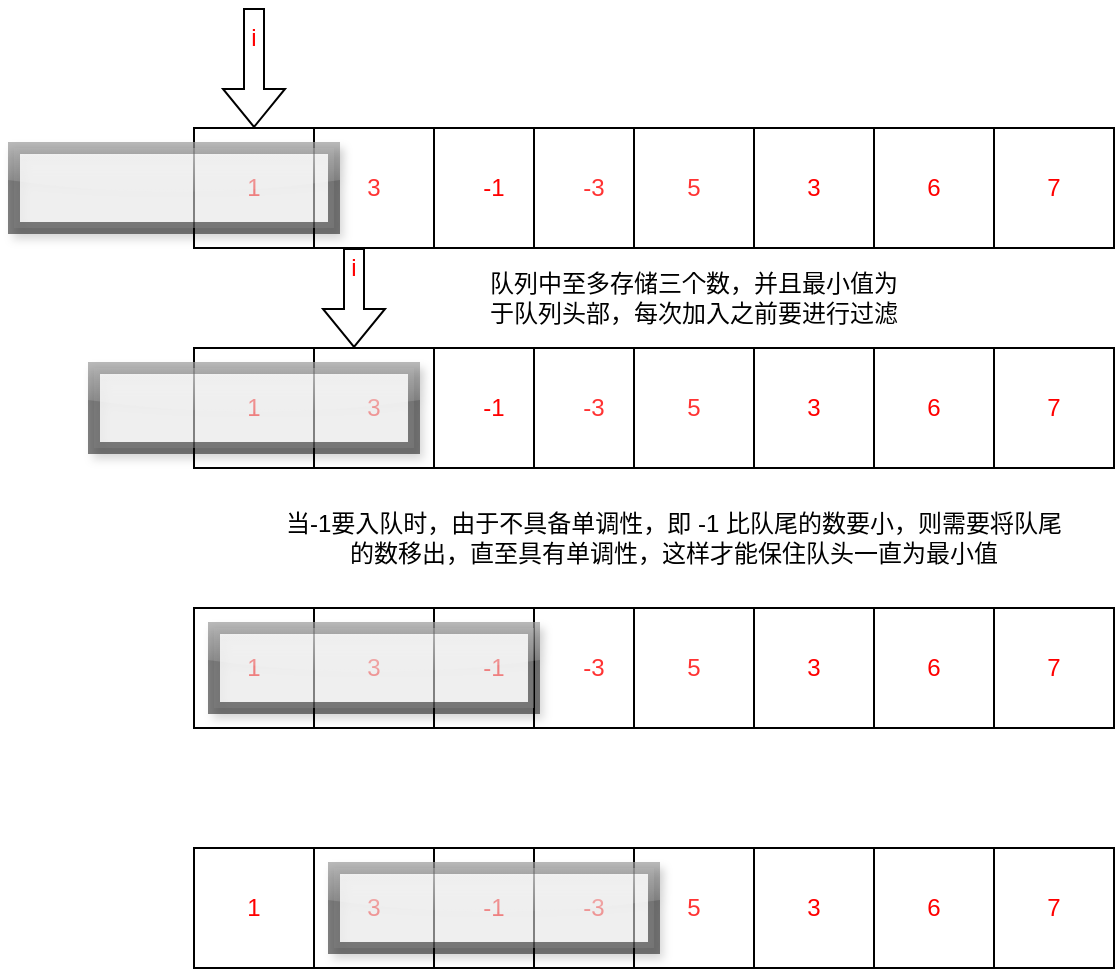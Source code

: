 <mxfile version="16.0.0" type="device"><diagram id="dV1uCaD9ueVmk8xRT12k" name="第 1 页"><mxGraphModel dx="741" dy="464" grid="1" gridSize="10" guides="1" tooltips="1" connect="1" arrows="1" fold="1" page="1" pageScale="1" pageWidth="827" pageHeight="1169" math="0" shadow="0"><root><mxCell id="0"/><mxCell id="1" parent="0"/><mxCell id="2JYHVsxXFNTI_RuLX4Xr-1" value="" style="rounded=0;whiteSpace=wrap;html=1;" vertex="1" parent="1"><mxGeometry x="110" y="70" width="460" height="60" as="geometry"/></mxCell><mxCell id="2JYHVsxXFNTI_RuLX4Xr-4" value="&lt;font color=&quot;#ff0000&quot;&gt;1&lt;/font&gt;" style="rounded=0;whiteSpace=wrap;html=1;" vertex="1" parent="1"><mxGeometry x="110" y="70" width="60" height="60" as="geometry"/></mxCell><mxCell id="2JYHVsxXFNTI_RuLX4Xr-6" value="&lt;font color=&quot;#ff3333&quot;&gt;3&lt;/font&gt;" style="rounded=0;whiteSpace=wrap;html=1;strokeColor=#000000;" vertex="1" parent="1"><mxGeometry x="170" y="70" width="60" height="60" as="geometry"/></mxCell><mxCell id="2JYHVsxXFNTI_RuLX4Xr-7" value="&lt;font color=&quot;#ff0000&quot;&gt;-1&lt;/font&gt;" style="rounded=0;whiteSpace=wrap;html=1;" vertex="1" parent="1"><mxGeometry x="230" y="70" width="60" height="60" as="geometry"/></mxCell><mxCell id="2JYHVsxXFNTI_RuLX4Xr-8" value="&lt;font color=&quot;#ff3333&quot;&gt;-3&lt;/font&gt;" style="rounded=0;whiteSpace=wrap;html=1;" vertex="1" parent="1"><mxGeometry x="280" y="70" width="60" height="60" as="geometry"/></mxCell><mxCell id="2JYHVsxXFNTI_RuLX4Xr-9" value="&lt;font color=&quot;#ff3333&quot;&gt;5&lt;/font&gt;" style="rounded=0;whiteSpace=wrap;html=1;" vertex="1" parent="1"><mxGeometry x="330" y="70" width="60" height="60" as="geometry"/></mxCell><mxCell id="2JYHVsxXFNTI_RuLX4Xr-10" value="&lt;font color=&quot;#ff0000&quot;&gt;3&lt;/font&gt;" style="rounded=0;whiteSpace=wrap;html=1;" vertex="1" parent="1"><mxGeometry x="390" y="70" width="60" height="60" as="geometry"/></mxCell><mxCell id="2JYHVsxXFNTI_RuLX4Xr-11" value="&lt;font color=&quot;#ff0000&quot;&gt;6&lt;/font&gt;" style="rounded=0;whiteSpace=wrap;html=1;" vertex="1" parent="1"><mxGeometry x="450" y="70" width="60" height="60" as="geometry"/></mxCell><mxCell id="2JYHVsxXFNTI_RuLX4Xr-12" value="&lt;font color=&quot;#ff0000&quot;&gt;7&lt;/font&gt;" style="rounded=0;whiteSpace=wrap;html=1;" vertex="1" parent="1"><mxGeometry x="510" y="70" width="60" height="60" as="geometry"/></mxCell><mxCell id="2JYHVsxXFNTI_RuLX4Xr-14" value="" style="rounded=0;whiteSpace=wrap;html=1;shadow=1;glass=1;sketch=0;strokeWidth=6;opacity=50;" vertex="1" parent="1"><mxGeometry x="20" y="80" width="160" height="40" as="geometry"/></mxCell><mxCell id="2JYHVsxXFNTI_RuLX4Xr-15" value="" style="rounded=0;whiteSpace=wrap;html=1;" vertex="1" parent="1"><mxGeometry x="110" y="180" width="460" height="60" as="geometry"/></mxCell><mxCell id="2JYHVsxXFNTI_RuLX4Xr-16" value="&lt;font color=&quot;#ff0000&quot;&gt;1&lt;/font&gt;" style="rounded=0;whiteSpace=wrap;html=1;" vertex="1" parent="1"><mxGeometry x="110" y="180" width="60" height="60" as="geometry"/></mxCell><mxCell id="2JYHVsxXFNTI_RuLX4Xr-17" value="&lt;font color=&quot;#ff3333&quot;&gt;3&lt;/font&gt;" style="rounded=0;whiteSpace=wrap;html=1;strokeColor=#000000;" vertex="1" parent="1"><mxGeometry x="170" y="180" width="60" height="60" as="geometry"/></mxCell><mxCell id="2JYHVsxXFNTI_RuLX4Xr-18" value="&lt;font color=&quot;#ff0000&quot;&gt;-1&lt;/font&gt;" style="rounded=0;whiteSpace=wrap;html=1;" vertex="1" parent="1"><mxGeometry x="230" y="180" width="60" height="60" as="geometry"/></mxCell><mxCell id="2JYHVsxXFNTI_RuLX4Xr-19" value="&lt;font color=&quot;#ff3333&quot;&gt;-3&lt;/font&gt;" style="rounded=0;whiteSpace=wrap;html=1;" vertex="1" parent="1"><mxGeometry x="280" y="180" width="60" height="60" as="geometry"/></mxCell><mxCell id="2JYHVsxXFNTI_RuLX4Xr-20" value="&lt;font color=&quot;#ff3333&quot;&gt;5&lt;/font&gt;" style="rounded=0;whiteSpace=wrap;html=1;" vertex="1" parent="1"><mxGeometry x="330" y="180" width="60" height="60" as="geometry"/></mxCell><mxCell id="2JYHVsxXFNTI_RuLX4Xr-21" value="&lt;font color=&quot;#ff0000&quot;&gt;3&lt;/font&gt;" style="rounded=0;whiteSpace=wrap;html=1;" vertex="1" parent="1"><mxGeometry x="390" y="180" width="60" height="60" as="geometry"/></mxCell><mxCell id="2JYHVsxXFNTI_RuLX4Xr-22" value="&lt;font color=&quot;#ff0000&quot;&gt;6&lt;/font&gt;" style="rounded=0;whiteSpace=wrap;html=1;" vertex="1" parent="1"><mxGeometry x="450" y="180" width="60" height="60" as="geometry"/></mxCell><mxCell id="2JYHVsxXFNTI_RuLX4Xr-23" value="&lt;font color=&quot;#ff0000&quot;&gt;7&lt;/font&gt;" style="rounded=0;whiteSpace=wrap;html=1;" vertex="1" parent="1"><mxGeometry x="510" y="180" width="60" height="60" as="geometry"/></mxCell><mxCell id="2JYHVsxXFNTI_RuLX4Xr-24" value="" style="rounded=0;whiteSpace=wrap;html=1;" vertex="1" parent="1"><mxGeometry x="110" y="310" width="460" height="60" as="geometry"/></mxCell><mxCell id="2JYHVsxXFNTI_RuLX4Xr-25" value="&lt;font color=&quot;#ff0000&quot;&gt;1&lt;/font&gt;" style="rounded=0;whiteSpace=wrap;html=1;" vertex="1" parent="1"><mxGeometry x="110" y="310" width="60" height="60" as="geometry"/></mxCell><mxCell id="2JYHVsxXFNTI_RuLX4Xr-26" value="&lt;font color=&quot;#ff3333&quot;&gt;3&lt;/font&gt;" style="rounded=0;whiteSpace=wrap;html=1;strokeColor=#000000;" vertex="1" parent="1"><mxGeometry x="170" y="310" width="60" height="60" as="geometry"/></mxCell><mxCell id="2JYHVsxXFNTI_RuLX4Xr-27" value="&lt;font color=&quot;#ff0000&quot;&gt;-1&lt;/font&gt;" style="rounded=0;whiteSpace=wrap;html=1;" vertex="1" parent="1"><mxGeometry x="230" y="310" width="60" height="60" as="geometry"/></mxCell><mxCell id="2JYHVsxXFNTI_RuLX4Xr-28" value="&lt;font color=&quot;#ff3333&quot;&gt;-3&lt;/font&gt;" style="rounded=0;whiteSpace=wrap;html=1;" vertex="1" parent="1"><mxGeometry x="280" y="310" width="60" height="60" as="geometry"/></mxCell><mxCell id="2JYHVsxXFNTI_RuLX4Xr-29" value="&lt;font color=&quot;#ff3333&quot;&gt;5&lt;/font&gt;" style="rounded=0;whiteSpace=wrap;html=1;" vertex="1" parent="1"><mxGeometry x="330" y="310" width="60" height="60" as="geometry"/></mxCell><mxCell id="2JYHVsxXFNTI_RuLX4Xr-30" value="&lt;font color=&quot;#ff0000&quot;&gt;3&lt;/font&gt;" style="rounded=0;whiteSpace=wrap;html=1;" vertex="1" parent="1"><mxGeometry x="390" y="310" width="60" height="60" as="geometry"/></mxCell><mxCell id="2JYHVsxXFNTI_RuLX4Xr-31" value="&lt;font color=&quot;#ff0000&quot;&gt;6&lt;/font&gt;" style="rounded=0;whiteSpace=wrap;html=1;" vertex="1" parent="1"><mxGeometry x="450" y="310" width="60" height="60" as="geometry"/></mxCell><mxCell id="2JYHVsxXFNTI_RuLX4Xr-32" value="&lt;font color=&quot;#ff0000&quot;&gt;7&lt;/font&gt;" style="rounded=0;whiteSpace=wrap;html=1;" vertex="1" parent="1"><mxGeometry x="510" y="310" width="60" height="60" as="geometry"/></mxCell><mxCell id="2JYHVsxXFNTI_RuLX4Xr-33" value="" style="rounded=0;whiteSpace=wrap;html=1;" vertex="1" parent="1"><mxGeometry x="110" y="430" width="460" height="60" as="geometry"/></mxCell><mxCell id="2JYHVsxXFNTI_RuLX4Xr-34" value="&lt;font color=&quot;#ff0000&quot;&gt;1&lt;/font&gt;" style="rounded=0;whiteSpace=wrap;html=1;" vertex="1" parent="1"><mxGeometry x="110" y="430" width="60" height="60" as="geometry"/></mxCell><mxCell id="2JYHVsxXFNTI_RuLX4Xr-35" value="&lt;font color=&quot;#ff3333&quot;&gt;3&lt;/font&gt;" style="rounded=0;whiteSpace=wrap;html=1;strokeColor=#000000;" vertex="1" parent="1"><mxGeometry x="170" y="430" width="60" height="60" as="geometry"/></mxCell><mxCell id="2JYHVsxXFNTI_RuLX4Xr-36" value="&lt;font color=&quot;#ff0000&quot;&gt;-1&lt;/font&gt;" style="rounded=0;whiteSpace=wrap;html=1;" vertex="1" parent="1"><mxGeometry x="230" y="430" width="60" height="60" as="geometry"/></mxCell><mxCell id="2JYHVsxXFNTI_RuLX4Xr-37" value="&lt;font color=&quot;#ff3333&quot;&gt;-3&lt;/font&gt;" style="rounded=0;whiteSpace=wrap;html=1;" vertex="1" parent="1"><mxGeometry x="280" y="430" width="60" height="60" as="geometry"/></mxCell><mxCell id="2JYHVsxXFNTI_RuLX4Xr-38" value="&lt;font color=&quot;#ff3333&quot;&gt;5&lt;/font&gt;" style="rounded=0;whiteSpace=wrap;html=1;" vertex="1" parent="1"><mxGeometry x="330" y="430" width="60" height="60" as="geometry"/></mxCell><mxCell id="2JYHVsxXFNTI_RuLX4Xr-39" value="&lt;font color=&quot;#ff0000&quot;&gt;3&lt;/font&gt;" style="rounded=0;whiteSpace=wrap;html=1;" vertex="1" parent="1"><mxGeometry x="390" y="430" width="60" height="60" as="geometry"/></mxCell><mxCell id="2JYHVsxXFNTI_RuLX4Xr-40" value="&lt;font color=&quot;#ff0000&quot;&gt;6&lt;/font&gt;" style="rounded=0;whiteSpace=wrap;html=1;" vertex="1" parent="1"><mxGeometry x="450" y="430" width="60" height="60" as="geometry"/></mxCell><mxCell id="2JYHVsxXFNTI_RuLX4Xr-41" value="&lt;font color=&quot;#ff0000&quot;&gt;7&lt;/font&gt;" style="rounded=0;whiteSpace=wrap;html=1;" vertex="1" parent="1"><mxGeometry x="510" y="430" width="60" height="60" as="geometry"/></mxCell><mxCell id="2JYHVsxXFNTI_RuLX4Xr-60" value="" style="rounded=0;whiteSpace=wrap;html=1;shadow=1;glass=1;sketch=0;strokeWidth=6;opacity=50;" vertex="1" parent="1"><mxGeometry x="60" y="190" width="160" height="40" as="geometry"/></mxCell><mxCell id="2JYHVsxXFNTI_RuLX4Xr-61" value="" style="rounded=0;whiteSpace=wrap;html=1;shadow=1;glass=1;sketch=0;strokeWidth=6;opacity=50;" vertex="1" parent="1"><mxGeometry x="120" y="320" width="160" height="40" as="geometry"/></mxCell><mxCell id="2JYHVsxXFNTI_RuLX4Xr-62" value="" style="rounded=0;whiteSpace=wrap;html=1;shadow=1;glass=1;sketch=0;strokeWidth=6;opacity=50;" vertex="1" parent="1"><mxGeometry x="180" y="440" width="160" height="40" as="geometry"/></mxCell><mxCell id="2JYHVsxXFNTI_RuLX4Xr-65" value="" style="shape=flexArrow;endArrow=classic;html=1;rounded=0;fontColor=#FF0000;entryX=0.5;entryY=0;entryDx=0;entryDy=0;" edge="1" parent="1" target="2JYHVsxXFNTI_RuLX4Xr-4"><mxGeometry width="50" height="50" relative="1" as="geometry"><mxPoint x="140" y="10" as="sourcePoint"/><mxPoint x="150" y="-40" as="targetPoint"/></mxGeometry></mxCell><mxCell id="2JYHVsxXFNTI_RuLX4Xr-66" value="i" style="text;html=1;strokeColor=none;fillColor=none;align=center;verticalAlign=middle;whiteSpace=wrap;rounded=0;shadow=1;glass=1;sketch=0;fontColor=#FF0000;opacity=50;" vertex="1" parent="1"><mxGeometry x="110" y="10" width="60" height="30" as="geometry"/></mxCell><mxCell id="2JYHVsxXFNTI_RuLX4Xr-67" value="" style="shape=flexArrow;endArrow=classic;html=1;rounded=0;fontColor=#FF0000;entryX=0.5;entryY=0;entryDx=0;entryDy=0;exitX=0.5;exitY=0;exitDx=0;exitDy=0;" edge="1" parent="1" source="2JYHVsxXFNTI_RuLX4Xr-68"><mxGeometry width="50" height="50" relative="1" as="geometry"><mxPoint x="190" y="120.0" as="sourcePoint"/><mxPoint x="190" y="180" as="targetPoint"/></mxGeometry></mxCell><mxCell id="2JYHVsxXFNTI_RuLX4Xr-68" value="i" style="text;html=1;strokeColor=none;fillColor=none;align=center;verticalAlign=middle;whiteSpace=wrap;rounded=0;shadow=1;glass=1;sketch=0;fontColor=#FF0000;opacity=50;" vertex="1" parent="1"><mxGeometry x="160" y="130" width="60" height="20" as="geometry"/></mxCell><mxCell id="2JYHVsxXFNTI_RuLX4Xr-71" value="队列中至多存储三个数，并且最小值为于队列头部，每次加入之前要进行过滤" style="text;html=1;strokeColor=none;fillColor=none;align=center;verticalAlign=middle;whiteSpace=wrap;rounded=0;shadow=1;glass=1;sketch=0;fontColor=#000000;opacity=50;" vertex="1" parent="1"><mxGeometry x="255" y="140" width="210" height="30" as="geometry"/></mxCell><mxCell id="2JYHVsxXFNTI_RuLX4Xr-72" value="当-1要入队时，由于不具备单调性，即 -1 比队尾的数要小，则需要将队尾的数移出，直至具有单调性，这样才能保住队头一直为最小值" style="text;html=1;strokeColor=none;fillColor=none;align=center;verticalAlign=middle;whiteSpace=wrap;rounded=0;shadow=1;glass=1;sketch=0;fontColor=#000000;opacity=50;" vertex="1" parent="1"><mxGeometry x="150" y="260" width="400" height="30" as="geometry"/></mxCell></root></mxGraphModel></diagram></mxfile>